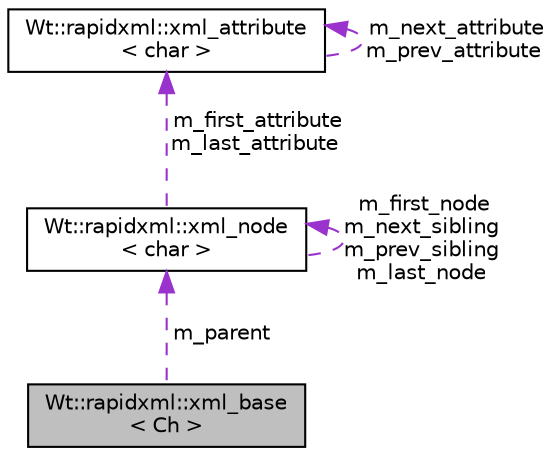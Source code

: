digraph "Wt::rapidxml::xml_base&lt; Ch &gt;"
{
 // LATEX_PDF_SIZE
  edge [fontname="Helvetica",fontsize="10",labelfontname="Helvetica",labelfontsize="10"];
  node [fontname="Helvetica",fontsize="10",shape=record];
  Node1 [label="Wt::rapidxml::xml_base\l\< Ch \>",height=0.2,width=0.4,color="black", fillcolor="grey75", style="filled", fontcolor="black",tooltip=" "];
  Node2 -> Node1 [dir="back",color="darkorchid3",fontsize="10",style="dashed",label=" m_parent" ,fontname="Helvetica"];
  Node2 [label="Wt::rapidxml::xml_node\l\< char \>",height=0.2,width=0.4,color="black", fillcolor="white", style="filled",URL="$classWt_1_1rapidxml_1_1xml__node.html",tooltip=" "];
  Node3 -> Node2 [dir="back",color="darkorchid3",fontsize="10",style="dashed",label=" m_first_attribute\nm_last_attribute" ,fontname="Helvetica"];
  Node3 [label="Wt::rapidxml::xml_attribute\l\< char \>",height=0.2,width=0.4,color="black", fillcolor="white", style="filled",URL="$classWt_1_1rapidxml_1_1xml__attribute.html",tooltip=" "];
  Node3 -> Node3 [dir="back",color="darkorchid3",fontsize="10",style="dashed",label=" m_next_attribute\nm_prev_attribute" ,fontname="Helvetica"];
  Node2 -> Node2 [dir="back",color="darkorchid3",fontsize="10",style="dashed",label=" m_first_node\nm_next_sibling\nm_prev_sibling\nm_last_node" ,fontname="Helvetica"];
}
